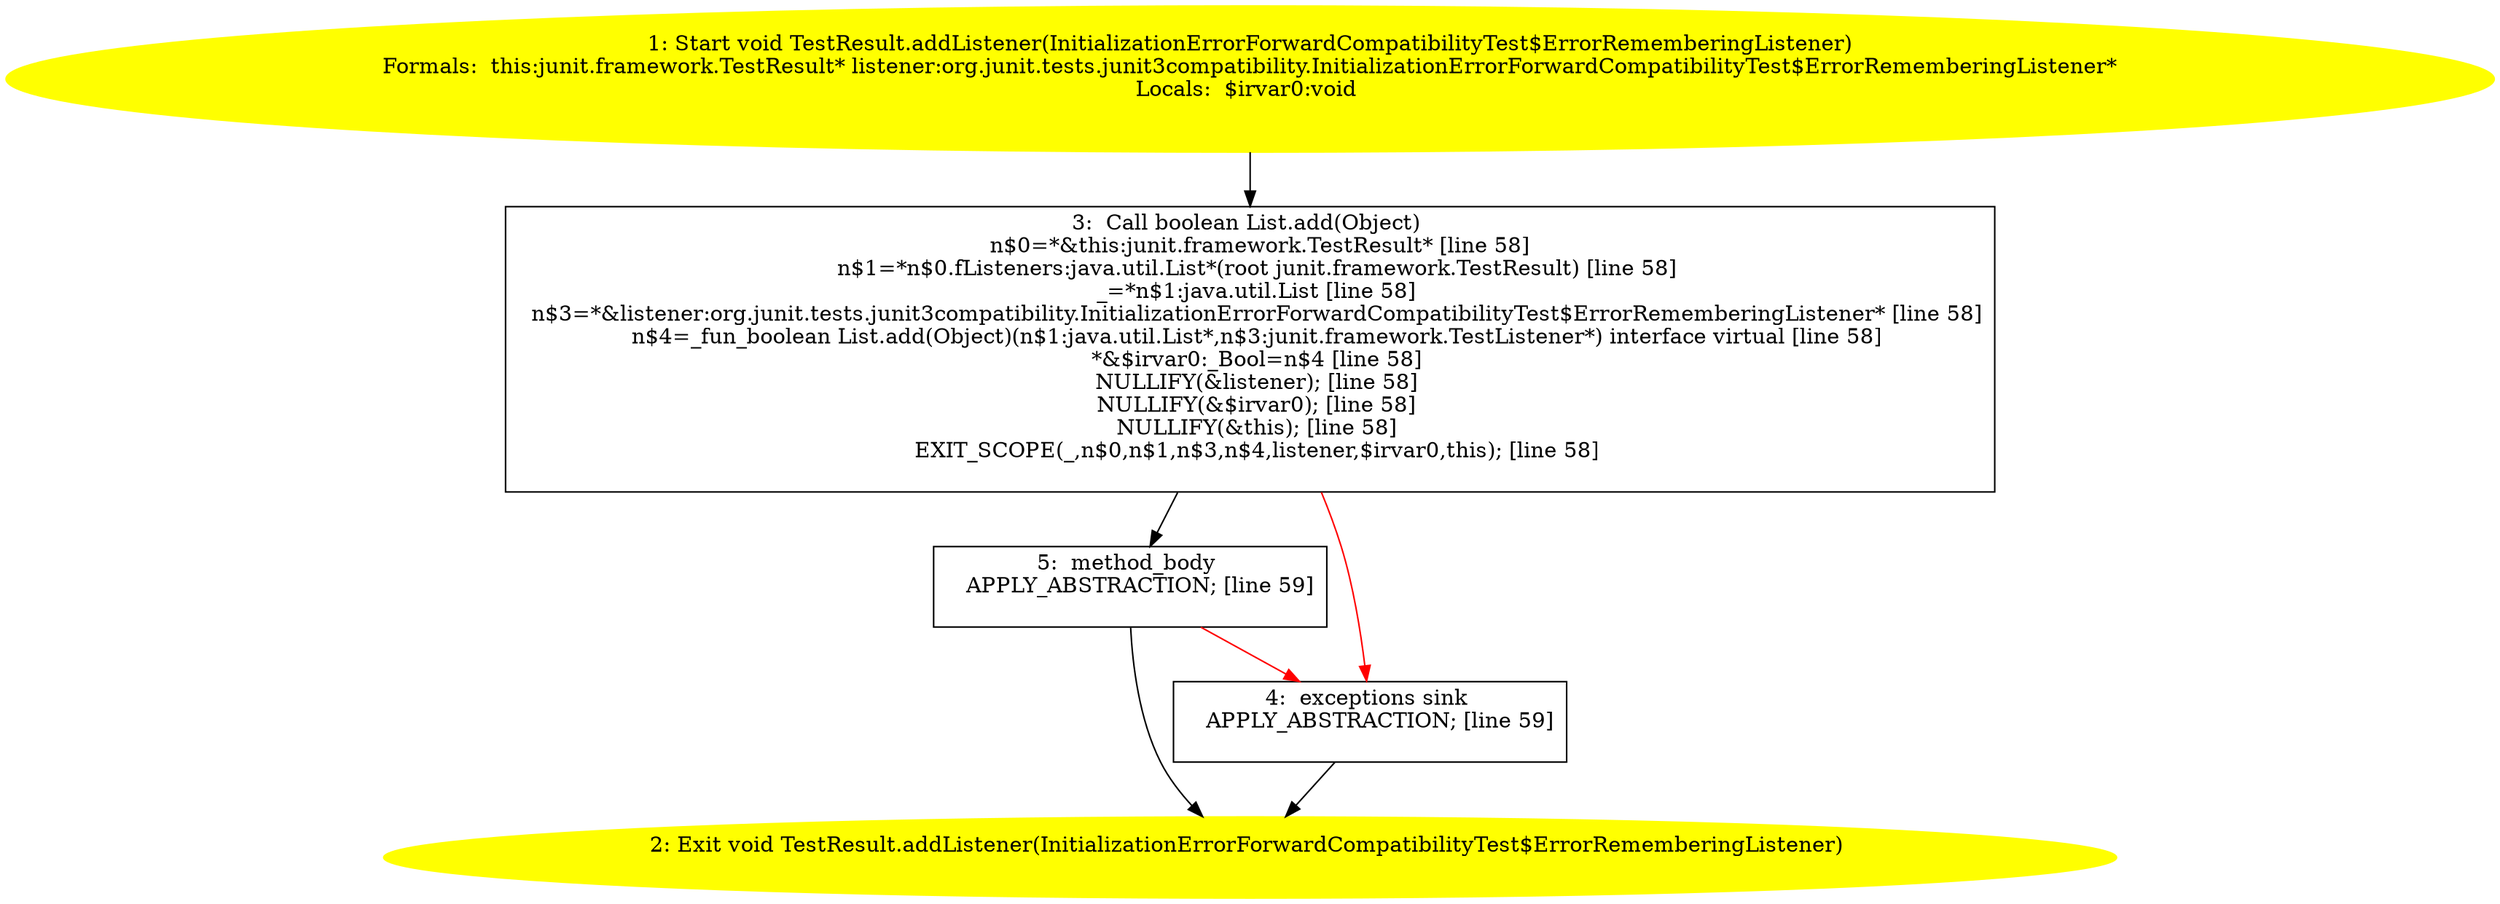 /* @generated */
digraph cfg {
"junit.framework.TestResult.addListener(org.junit.tests.junit3compatibility.InitializationErrorForwar.f3af27c8ad1fc1cc3c670265d2030524_1" [label="1: Start void TestResult.addListener(InitializationErrorForwardCompatibilityTest$ErrorRememberingListener)\nFormals:  this:junit.framework.TestResult* listener:org.junit.tests.junit3compatibility.InitializationErrorForwardCompatibilityTest$ErrorRememberingListener*\nLocals:  $irvar0:void \n  " color=yellow style=filled]
	

	 "junit.framework.TestResult.addListener(org.junit.tests.junit3compatibility.InitializationErrorForwar.f3af27c8ad1fc1cc3c670265d2030524_1" -> "junit.framework.TestResult.addListener(org.junit.tests.junit3compatibility.InitializationErrorForwar.f3af27c8ad1fc1cc3c670265d2030524_3" ;
"junit.framework.TestResult.addListener(org.junit.tests.junit3compatibility.InitializationErrorForwar.f3af27c8ad1fc1cc3c670265d2030524_2" [label="2: Exit void TestResult.addListener(InitializationErrorForwardCompatibilityTest$ErrorRememberingListener) \n  " color=yellow style=filled]
	

"junit.framework.TestResult.addListener(org.junit.tests.junit3compatibility.InitializationErrorForwar.f3af27c8ad1fc1cc3c670265d2030524_3" [label="3:  Call boolean List.add(Object) \n   n$0=*&this:junit.framework.TestResult* [line 58]\n  n$1=*n$0.fListeners:java.util.List*(root junit.framework.TestResult) [line 58]\n  _=*n$1:java.util.List [line 58]\n  n$3=*&listener:org.junit.tests.junit3compatibility.InitializationErrorForwardCompatibilityTest$ErrorRememberingListener* [line 58]\n  n$4=_fun_boolean List.add(Object)(n$1:java.util.List*,n$3:junit.framework.TestListener*) interface virtual [line 58]\n  *&$irvar0:_Bool=n$4 [line 58]\n  NULLIFY(&listener); [line 58]\n  NULLIFY(&$irvar0); [line 58]\n  NULLIFY(&this); [line 58]\n  EXIT_SCOPE(_,n$0,n$1,n$3,n$4,listener,$irvar0,this); [line 58]\n " shape="box"]
	

	 "junit.framework.TestResult.addListener(org.junit.tests.junit3compatibility.InitializationErrorForwar.f3af27c8ad1fc1cc3c670265d2030524_3" -> "junit.framework.TestResult.addListener(org.junit.tests.junit3compatibility.InitializationErrorForwar.f3af27c8ad1fc1cc3c670265d2030524_5" ;
	 "junit.framework.TestResult.addListener(org.junit.tests.junit3compatibility.InitializationErrorForwar.f3af27c8ad1fc1cc3c670265d2030524_3" -> "junit.framework.TestResult.addListener(org.junit.tests.junit3compatibility.InitializationErrorForwar.f3af27c8ad1fc1cc3c670265d2030524_4" [color="red" ];
"junit.framework.TestResult.addListener(org.junit.tests.junit3compatibility.InitializationErrorForwar.f3af27c8ad1fc1cc3c670265d2030524_4" [label="4:  exceptions sink \n   APPLY_ABSTRACTION; [line 59]\n " shape="box"]
	

	 "junit.framework.TestResult.addListener(org.junit.tests.junit3compatibility.InitializationErrorForwar.f3af27c8ad1fc1cc3c670265d2030524_4" -> "junit.framework.TestResult.addListener(org.junit.tests.junit3compatibility.InitializationErrorForwar.f3af27c8ad1fc1cc3c670265d2030524_2" ;
"junit.framework.TestResult.addListener(org.junit.tests.junit3compatibility.InitializationErrorForwar.f3af27c8ad1fc1cc3c670265d2030524_5" [label="5:  method_body \n   APPLY_ABSTRACTION; [line 59]\n " shape="box"]
	

	 "junit.framework.TestResult.addListener(org.junit.tests.junit3compatibility.InitializationErrorForwar.f3af27c8ad1fc1cc3c670265d2030524_5" -> "junit.framework.TestResult.addListener(org.junit.tests.junit3compatibility.InitializationErrorForwar.f3af27c8ad1fc1cc3c670265d2030524_2" ;
	 "junit.framework.TestResult.addListener(org.junit.tests.junit3compatibility.InitializationErrorForwar.f3af27c8ad1fc1cc3c670265d2030524_5" -> "junit.framework.TestResult.addListener(org.junit.tests.junit3compatibility.InitializationErrorForwar.f3af27c8ad1fc1cc3c670265d2030524_4" [color="red" ];
}
